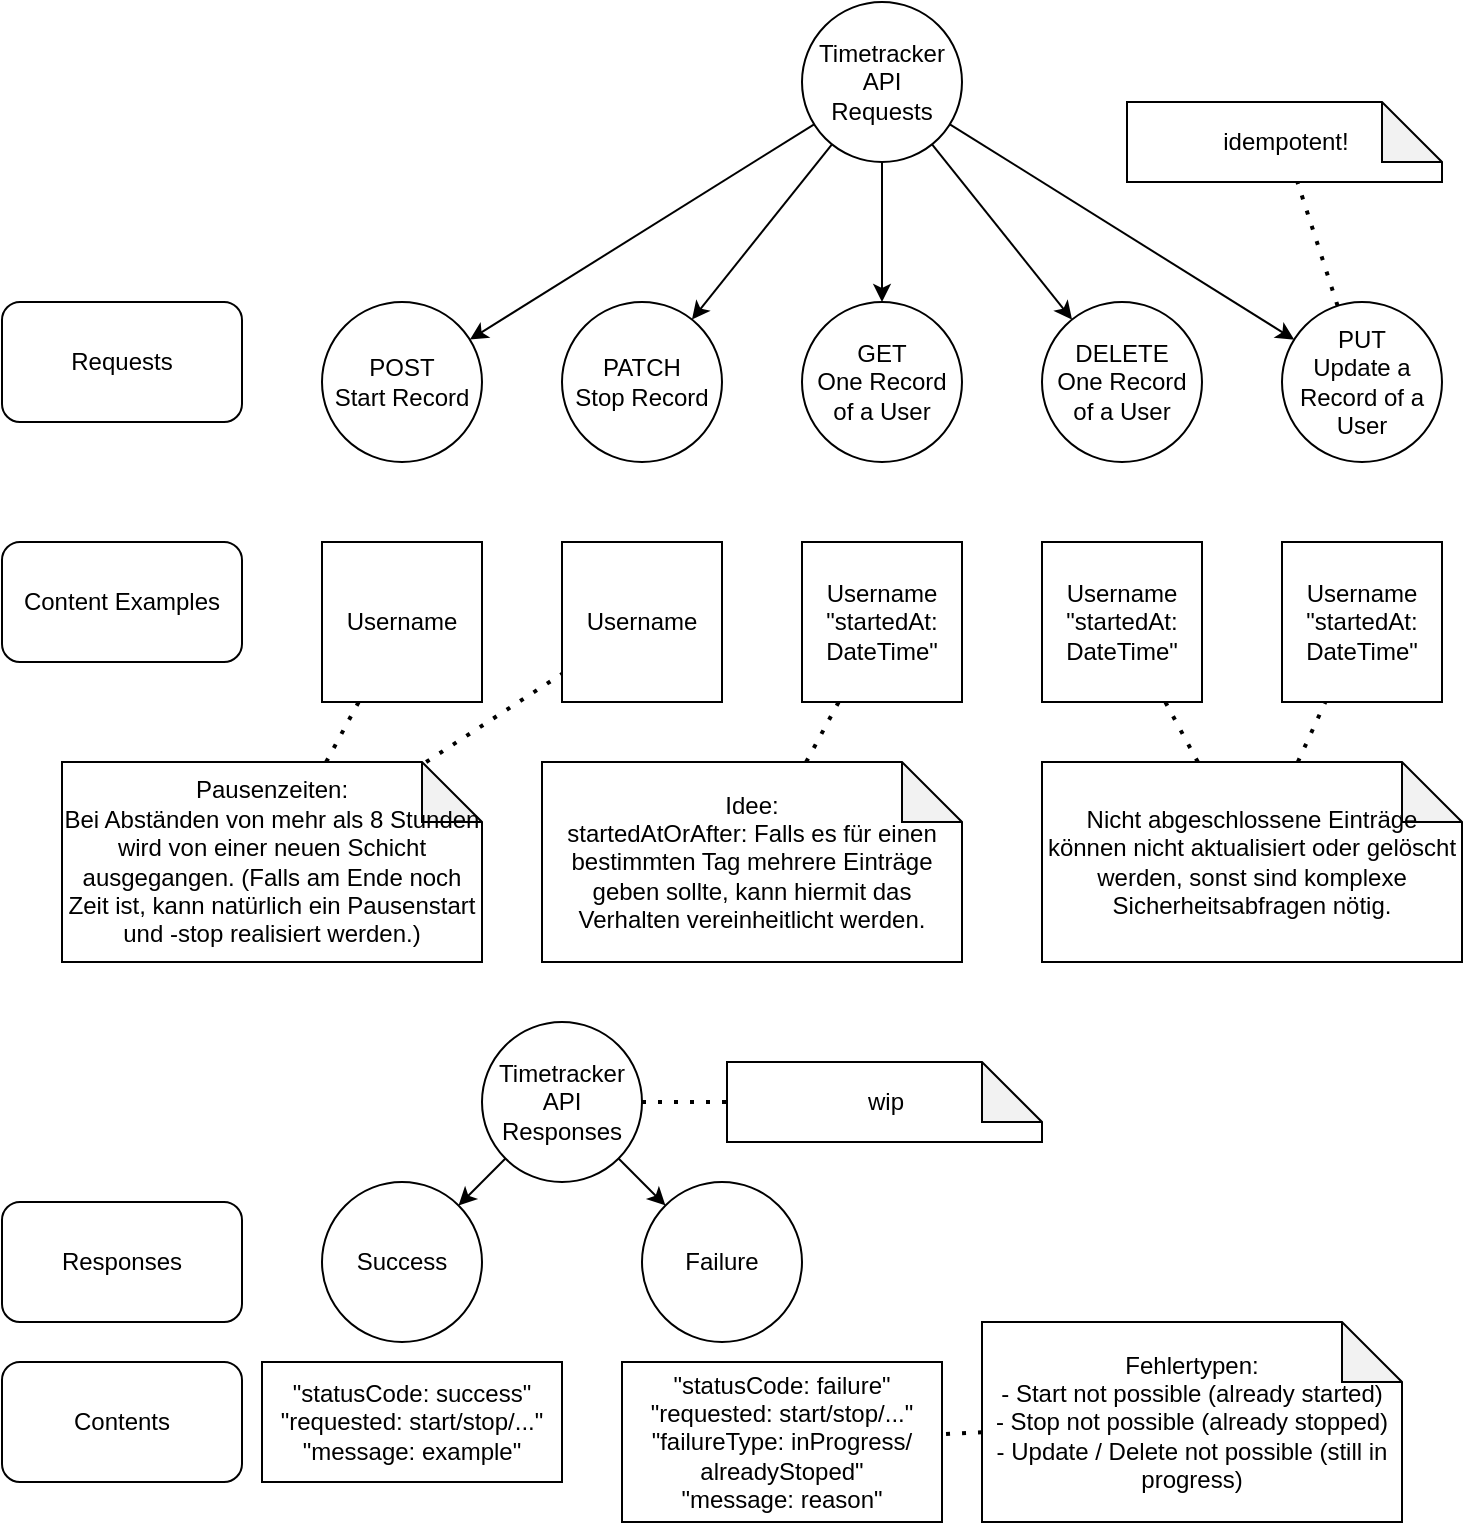 <mxfile version="26.0.16">
  <diagram name="Seite-1" id="1bQaxZ-msq_aHllpaf4p">
    <mxGraphModel dx="1927" dy="902" grid="1" gridSize="10" guides="1" tooltips="1" connect="1" arrows="1" fold="1" page="1" pageScale="1" pageWidth="827" pageHeight="1169" math="0" shadow="0">
      <root>
        <mxCell id="0" />
        <mxCell id="1" parent="0" />
        <mxCell id="TgnmB5LtPzSjb_zzNegX-1" value="Timetracker&lt;div&gt;API&lt;/div&gt;&lt;div&gt;Requests&lt;/div&gt;" style="ellipse;whiteSpace=wrap;html=1;aspect=fixed;" parent="1" vertex="1">
          <mxGeometry x="280" y="90" width="80" height="80" as="geometry" />
        </mxCell>
        <mxCell id="TgnmB5LtPzSjb_zzNegX-2" value="POST&lt;div&gt;Start Record&lt;/div&gt;" style="ellipse;whiteSpace=wrap;html=1;aspect=fixed;" parent="1" vertex="1">
          <mxGeometry x="40" y="240" width="80" height="80" as="geometry" />
        </mxCell>
        <mxCell id="TgnmB5LtPzSjb_zzNegX-3" value="PATCH&lt;div&gt;Stop Record&lt;/div&gt;" style="ellipse;whiteSpace=wrap;html=1;aspect=fixed;" parent="1" vertex="1">
          <mxGeometry x="160" y="240" width="80" height="80" as="geometry" />
        </mxCell>
        <mxCell id="TgnmB5LtPzSjb_zzNegX-4" value="GET&lt;div&gt;One Record of a User&lt;/div&gt;" style="ellipse;whiteSpace=wrap;html=1;aspect=fixed;" parent="1" vertex="1">
          <mxGeometry x="280" y="240" width="80" height="80" as="geometry" />
        </mxCell>
        <mxCell id="TgnmB5LtPzSjb_zzNegX-5" value="PUT&lt;div&gt;Update a Record of a User&lt;/div&gt;" style="ellipse;whiteSpace=wrap;html=1;aspect=fixed;" parent="1" vertex="1">
          <mxGeometry x="520" y="240" width="80" height="80" as="geometry" />
        </mxCell>
        <mxCell id="TgnmB5LtPzSjb_zzNegX-6" value="DELETE&lt;div&gt;One Record of a User&lt;/div&gt;" style="ellipse;whiteSpace=wrap;html=1;aspect=fixed;" parent="1" vertex="1">
          <mxGeometry x="400" y="240" width="80" height="80" as="geometry" />
        </mxCell>
        <mxCell id="TgnmB5LtPzSjb_zzNegX-7" value="&lt;div&gt;&lt;span style=&quot;background-color: transparent; color: light-dark(rgb(0, 0, 0), rgb(255, 255, 255));&quot;&gt;Username&lt;/span&gt;&lt;/div&gt;" style="rounded=0;whiteSpace=wrap;html=1;" parent="1" vertex="1">
          <mxGeometry x="40" y="360" width="80" height="80" as="geometry" />
        </mxCell>
        <mxCell id="TgnmB5LtPzSjb_zzNegX-9" value="&lt;div&gt;&lt;span style=&quot;background-color: transparent; color: light-dark(rgb(0, 0, 0), rgb(255, 255, 255));&quot;&gt;Username&lt;/span&gt;&lt;/div&gt;" style="rounded=0;whiteSpace=wrap;html=1;" parent="1" vertex="1">
          <mxGeometry x="160" y="360" width="80" height="80" as="geometry" />
        </mxCell>
        <mxCell id="TgnmB5LtPzSjb_zzNegX-10" value="&lt;div&gt;&lt;span style=&quot;background-color: transparent; color: light-dark(rgb(0, 0, 0), rgb(255, 255, 255));&quot;&gt;Username&lt;/span&gt;&lt;/div&gt;&lt;div&gt;&quot;startedAt:&lt;/div&gt;&lt;div&gt;DateTime&quot;&lt;/div&gt;" style="rounded=0;whiteSpace=wrap;html=1;" parent="1" vertex="1">
          <mxGeometry x="280" y="360" width="80" height="80" as="geometry" />
        </mxCell>
        <mxCell id="TgnmB5LtPzSjb_zzNegX-11" value="Idee:&lt;div&gt;startedAtOrAfter: Falls es für einen bestimmten Tag mehrere Einträge geben sollte, kann hiermit das Verhalten vereinheitlicht werden.&lt;/div&gt;" style="shape=note;whiteSpace=wrap;html=1;backgroundOutline=1;darkOpacity=0.05;" parent="1" vertex="1">
          <mxGeometry x="150" y="470" width="210" height="100" as="geometry" />
        </mxCell>
        <mxCell id="TgnmB5LtPzSjb_zzNegX-12" value="" style="endArrow=none;dashed=1;html=1;dashPattern=1 3;strokeWidth=2;rounded=0;" parent="1" source="TgnmB5LtPzSjb_zzNegX-36" target="TgnmB5LtPzSjb_zzNegX-7" edge="1">
          <mxGeometry width="50" height="50" relative="1" as="geometry">
            <mxPoint x="410" y="450" as="sourcePoint" />
            <mxPoint x="460" y="400" as="targetPoint" />
          </mxGeometry>
        </mxCell>
        <mxCell id="TgnmB5LtPzSjb_zzNegX-14" value="Requests" style="rounded=1;whiteSpace=wrap;html=1;" parent="1" vertex="1">
          <mxGeometry x="-120" y="240" width="120" height="60" as="geometry" />
        </mxCell>
        <mxCell id="TgnmB5LtPzSjb_zzNegX-15" value="Content Examples" style="rounded=1;whiteSpace=wrap;html=1;" parent="1" vertex="1">
          <mxGeometry x="-120" y="360" width="120" height="60" as="geometry" />
        </mxCell>
        <mxCell id="TgnmB5LtPzSjb_zzNegX-16" value="Responses" style="rounded=1;whiteSpace=wrap;html=1;" parent="1" vertex="1">
          <mxGeometry x="-120" y="690" width="120" height="60" as="geometry" />
        </mxCell>
        <mxCell id="TgnmB5LtPzSjb_zzNegX-17" value="Contents" style="rounded=1;whiteSpace=wrap;html=1;" parent="1" vertex="1">
          <mxGeometry x="-120" y="770" width="120" height="60" as="geometry" />
        </mxCell>
        <mxCell id="TgnmB5LtPzSjb_zzNegX-18" value="" style="endArrow=classic;html=1;rounded=0;" parent="1" source="TgnmB5LtPzSjb_zzNegX-1" target="TgnmB5LtPzSjb_zzNegX-2" edge="1">
          <mxGeometry width="50" height="50" relative="1" as="geometry">
            <mxPoint x="240" y="470" as="sourcePoint" />
            <mxPoint x="290" y="420" as="targetPoint" />
          </mxGeometry>
        </mxCell>
        <mxCell id="TgnmB5LtPzSjb_zzNegX-19" value="" style="endArrow=classic;html=1;rounded=0;" parent="1" source="TgnmB5LtPzSjb_zzNegX-1" target="TgnmB5LtPzSjb_zzNegX-3" edge="1">
          <mxGeometry width="50" height="50" relative="1" as="geometry">
            <mxPoint x="240" y="470" as="sourcePoint" />
            <mxPoint x="290" y="420" as="targetPoint" />
          </mxGeometry>
        </mxCell>
        <mxCell id="TgnmB5LtPzSjb_zzNegX-20" value="" style="endArrow=classic;html=1;rounded=0;" parent="1" source="TgnmB5LtPzSjb_zzNegX-1" target="TgnmB5LtPzSjb_zzNegX-4" edge="1">
          <mxGeometry width="50" height="50" relative="1" as="geometry">
            <mxPoint x="240" y="470" as="sourcePoint" />
            <mxPoint x="290" y="420" as="targetPoint" />
          </mxGeometry>
        </mxCell>
        <mxCell id="TgnmB5LtPzSjb_zzNegX-21" value="" style="endArrow=classic;html=1;rounded=0;" parent="1" source="TgnmB5LtPzSjb_zzNegX-1" target="TgnmB5LtPzSjb_zzNegX-5" edge="1">
          <mxGeometry width="50" height="50" relative="1" as="geometry">
            <mxPoint x="240" y="470" as="sourcePoint" />
            <mxPoint x="290" y="420" as="targetPoint" />
          </mxGeometry>
        </mxCell>
        <mxCell id="TgnmB5LtPzSjb_zzNegX-22" value="" style="endArrow=classic;html=1;rounded=0;" parent="1" source="TgnmB5LtPzSjb_zzNegX-1" target="TgnmB5LtPzSjb_zzNegX-6" edge="1">
          <mxGeometry width="50" height="50" relative="1" as="geometry">
            <mxPoint x="240" y="470" as="sourcePoint" />
            <mxPoint x="290" y="420" as="targetPoint" />
          </mxGeometry>
        </mxCell>
        <mxCell id="TgnmB5LtPzSjb_zzNegX-23" value="&lt;div&gt;&lt;span style=&quot;background-color: transparent; color: light-dark(rgb(0, 0, 0), rgb(255, 255, 255));&quot;&gt;Username&lt;/span&gt;&lt;/div&gt;&lt;div&gt;&quot;startedAt:&lt;/div&gt;&lt;div&gt;DateTime&quot;&lt;/div&gt;" style="rounded=0;whiteSpace=wrap;html=1;" parent="1" vertex="1">
          <mxGeometry x="520" y="360" width="80" height="80" as="geometry" />
        </mxCell>
        <mxCell id="TgnmB5LtPzSjb_zzNegX-24" value="&lt;div&gt;&lt;span style=&quot;background-color: transparent; color: light-dark(rgb(0, 0, 0), rgb(255, 255, 255));&quot;&gt;Username&lt;/span&gt;&lt;/div&gt;&lt;div&gt;&quot;startedAt:&lt;/div&gt;&lt;div&gt;DateTime&quot;&lt;/div&gt;" style="rounded=0;whiteSpace=wrap;html=1;" parent="1" vertex="1">
          <mxGeometry x="400" y="360" width="80" height="80" as="geometry" />
        </mxCell>
        <mxCell id="TgnmB5LtPzSjb_zzNegX-25" value="Nicht abgeschlossene Einträge können nicht aktualisiert oder gelöscht werden, sonst sind komplexe Sicherheitsabfragen nötig." style="shape=note;whiteSpace=wrap;html=1;backgroundOutline=1;darkOpacity=0.05;" parent="1" vertex="1">
          <mxGeometry x="400" y="470" width="210" height="100" as="geometry" />
        </mxCell>
        <mxCell id="TgnmB5LtPzSjb_zzNegX-26" value="" style="endArrow=none;dashed=1;html=1;dashPattern=1 3;strokeWidth=2;rounded=0;" parent="1" source="TgnmB5LtPzSjb_zzNegX-25" target="TgnmB5LtPzSjb_zzNegX-24" edge="1">
          <mxGeometry width="50" height="50" relative="1" as="geometry">
            <mxPoint x="660" y="450" as="sourcePoint" />
            <mxPoint x="548" y="440" as="targetPoint" />
          </mxGeometry>
        </mxCell>
        <mxCell id="TgnmB5LtPzSjb_zzNegX-27" value="" style="endArrow=none;dashed=1;html=1;dashPattern=1 3;strokeWidth=2;rounded=0;" parent="1" source="TgnmB5LtPzSjb_zzNegX-25" target="TgnmB5LtPzSjb_zzNegX-23" edge="1">
          <mxGeometry width="50" height="50" relative="1" as="geometry">
            <mxPoint x="542" y="480" as="sourcePoint" />
            <mxPoint x="558" y="450" as="targetPoint" />
          </mxGeometry>
        </mxCell>
        <mxCell id="TgnmB5LtPzSjb_zzNegX-28" value="Success" style="ellipse;whiteSpace=wrap;html=1;aspect=fixed;" parent="1" vertex="1">
          <mxGeometry x="40" y="680" width="80" height="80" as="geometry" />
        </mxCell>
        <mxCell id="TgnmB5LtPzSjb_zzNegX-29" value="Timetracker&lt;div&gt;API&lt;/div&gt;&lt;div&gt;Responses&lt;/div&gt;" style="ellipse;whiteSpace=wrap;html=1;aspect=fixed;" parent="1" vertex="1">
          <mxGeometry x="120" y="600" width="80" height="80" as="geometry" />
        </mxCell>
        <mxCell id="TgnmB5LtPzSjb_zzNegX-30" value="&quot;statusCode:&amp;nbsp;&lt;span style=&quot;background-color: transparent; color: light-dark(rgb(0, 0, 0), rgb(255, 255, 255));&quot;&gt;success&quot;&lt;/span&gt;&lt;div&gt;&lt;div&gt;&lt;div&gt;&lt;/div&gt;&lt;/div&gt;&lt;/div&gt;&lt;div&gt;&lt;div&gt;&lt;span style=&quot;background-color: transparent; color: light-dark(rgb(0, 0, 0), rgb(255, 255, 255));&quot;&gt;&quot;requested:&amp;nbsp;&lt;/span&gt;&lt;span style=&quot;background-color: transparent; color: light-dark(rgb(0, 0, 0), rgb(255, 255, 255));&quot;&gt;start/stop/...&quot;&lt;/span&gt;&lt;/div&gt;&lt;/div&gt;&lt;div&gt;&lt;span style=&quot;background-color: transparent; color: light-dark(rgb(0, 0, 0), rgb(255, 255, 255));&quot;&gt;&quot;message:&amp;nbsp;&lt;/span&gt;&lt;span style=&quot;background-color: transparent; color: light-dark(rgb(0, 0, 0), rgb(255, 255, 255));&quot;&gt;example&quot;&lt;/span&gt;&lt;/div&gt;" style="rounded=0;whiteSpace=wrap;html=1;" parent="1" vertex="1">
          <mxGeometry x="10" y="770" width="150" height="60" as="geometry" />
        </mxCell>
        <mxCell id="TgnmB5LtPzSjb_zzNegX-31" value="Failure" style="ellipse;whiteSpace=wrap;html=1;aspect=fixed;" parent="1" vertex="1">
          <mxGeometry x="200" y="680" width="80" height="80" as="geometry" />
        </mxCell>
        <mxCell id="TgnmB5LtPzSjb_zzNegX-33" value="&quot;statusCode:&amp;nbsp;&lt;span style=&quot;background-color: transparent; color: light-dark(rgb(0, 0, 0), rgb(255, 255, 255));&quot;&gt;failure&quot;&lt;/span&gt;&lt;div&gt;&lt;div&gt;&lt;div&gt;&lt;/div&gt;&lt;/div&gt;&lt;/div&gt;&lt;div&gt;&lt;div&gt;&lt;span style=&quot;background-color: transparent; color: light-dark(rgb(0, 0, 0), rgb(255, 255, 255));&quot;&gt;&quot;requested:&amp;nbsp;&lt;/span&gt;&lt;span style=&quot;background-color: transparent; color: light-dark(rgb(0, 0, 0), rgb(255, 255, 255));&quot;&gt;start/stop/...&quot;&lt;/span&gt;&lt;/div&gt;&lt;/div&gt;&lt;div&gt;&quot;failureType:&amp;nbsp;&lt;span style=&quot;background-color: transparent; color: light-dark(rgb(0, 0, 0), rgb(255, 255, 255));&quot;&gt;inProgress/&lt;/span&gt;&lt;div&gt;&lt;span style=&quot;background-color: transparent; color: light-dark(rgb(0, 0, 0), rgb(255, 255, 255));&quot;&gt;alreadyStoped&quot;&lt;/span&gt;&lt;/div&gt;&lt;/div&gt;&lt;div&gt;&lt;span style=&quot;background-color: transparent; color: light-dark(rgb(0, 0, 0), rgb(255, 255, 255));&quot;&gt;&quot;message:&amp;nbsp;&lt;/span&gt;&lt;span style=&quot;background-color: transparent; color: light-dark(rgb(0, 0, 0), rgb(255, 255, 255));&quot;&gt;reason&quot;&lt;/span&gt;&lt;/div&gt;" style="rounded=0;whiteSpace=wrap;html=1;" parent="1" vertex="1">
          <mxGeometry x="190" y="770" width="160" height="80" as="geometry" />
        </mxCell>
        <mxCell id="TgnmB5LtPzSjb_zzNegX-34" value="" style="endArrow=classic;html=1;rounded=0;" parent="1" source="TgnmB5LtPzSjb_zzNegX-29" target="TgnmB5LtPzSjb_zzNegX-28" edge="1">
          <mxGeometry width="50" height="50" relative="1" as="geometry">
            <mxPoint x="101" y="171" as="sourcePoint" />
            <mxPoint x="31" y="259" as="targetPoint" />
          </mxGeometry>
        </mxCell>
        <mxCell id="TgnmB5LtPzSjb_zzNegX-35" value="" style="endArrow=classic;html=1;rounded=0;" parent="1" source="TgnmB5LtPzSjb_zzNegX-29" target="TgnmB5LtPzSjb_zzNegX-31" edge="1">
          <mxGeometry width="50" height="50" relative="1" as="geometry">
            <mxPoint x="101" y="171" as="sourcePoint" />
            <mxPoint x="31" y="259" as="targetPoint" />
          </mxGeometry>
        </mxCell>
        <mxCell id="TgnmB5LtPzSjb_zzNegX-36" value="Pausenzeiten:&lt;div&gt;Bei Abständen von mehr als 8 Stunden wird von einer neuen Schicht ausgegangen. (Falls am Ende noch Zeit ist, kann natürlich ein Pausenstart und -stop realisiert werden.)&lt;/div&gt;" style="shape=note;whiteSpace=wrap;html=1;backgroundOutline=1;darkOpacity=0.05;" parent="1" vertex="1">
          <mxGeometry x="-90" y="470" width="210" height="100" as="geometry" />
        </mxCell>
        <mxCell id="TgnmB5LtPzSjb_zzNegX-37" value="" style="endArrow=none;dashed=1;html=1;dashPattern=1 3;strokeWidth=2;rounded=0;" parent="1" source="TgnmB5LtPzSjb_zzNegX-36" target="TgnmB5LtPzSjb_zzNegX-9" edge="1">
          <mxGeometry width="50" height="50" relative="1" as="geometry">
            <mxPoint x="410" y="450" as="sourcePoint" />
            <mxPoint x="460" y="400" as="targetPoint" />
          </mxGeometry>
        </mxCell>
        <mxCell id="TgnmB5LtPzSjb_zzNegX-39" value="" style="endArrow=none;dashed=1;html=1;dashPattern=1 3;strokeWidth=2;rounded=0;" parent="1" source="TgnmB5LtPzSjb_zzNegX-11" target="TgnmB5LtPzSjb_zzNegX-10" edge="1">
          <mxGeometry width="50" height="50" relative="1" as="geometry">
            <mxPoint x="488" y="480" as="sourcePoint" />
            <mxPoint x="472" y="450" as="targetPoint" />
          </mxGeometry>
        </mxCell>
        <mxCell id="TgnmB5LtPzSjb_zzNegX-40" value="Fehlertypen:&lt;div&gt;-&amp;nbsp;&lt;span style=&quot;background-color: transparent; color: light-dark(rgb(0, 0, 0), rgb(255, 255, 255));&quot;&gt;Start not possible (already started)&lt;/span&gt;&lt;/div&gt;&lt;div&gt;- Stop not possible (already stopped)&lt;/div&gt;&lt;div&gt;- Update / Delete not possible (still in progress)&lt;/div&gt;" style="shape=note;whiteSpace=wrap;html=1;backgroundOutline=1;darkOpacity=0.05;" parent="1" vertex="1">
          <mxGeometry x="370" y="750" width="210" height="100" as="geometry" />
        </mxCell>
        <mxCell id="TgnmB5LtPzSjb_zzNegX-41" value="" style="endArrow=none;dashed=1;html=1;dashPattern=1 3;strokeWidth=2;rounded=0;" parent="1" source="TgnmB5LtPzSjb_zzNegX-40" target="TgnmB5LtPzSjb_zzNegX-33" edge="1">
          <mxGeometry width="50" height="50" relative="1" as="geometry">
            <mxPoint x="628" y="780" as="sourcePoint" />
            <mxPoint x="438" y="740" as="targetPoint" />
          </mxGeometry>
        </mxCell>
        <mxCell id="LdQacFeOFLAJVZjZG0GA-1" value="idempotent!" style="shape=note;whiteSpace=wrap;html=1;backgroundOutline=1;darkOpacity=0.05;" parent="1" vertex="1">
          <mxGeometry x="442.5" y="140" width="157.5" height="40" as="geometry" />
        </mxCell>
        <mxCell id="LdQacFeOFLAJVZjZG0GA-2" value="" style="endArrow=none;dashed=1;html=1;dashPattern=1 3;strokeWidth=2;rounded=0;" parent="1" source="TgnmB5LtPzSjb_zzNegX-5" target="LdQacFeOFLAJVZjZG0GA-1" edge="1">
          <mxGeometry width="50" height="50" relative="1" as="geometry">
            <mxPoint x="102" y="480" as="sourcePoint" />
            <mxPoint x="170" y="436" as="targetPoint" />
          </mxGeometry>
        </mxCell>
        <mxCell id="LdQacFeOFLAJVZjZG0GA-3" value="wip" style="shape=note;whiteSpace=wrap;html=1;backgroundOutline=1;darkOpacity=0.05;" parent="1" vertex="1">
          <mxGeometry x="242.5" y="620" width="157.5" height="40" as="geometry" />
        </mxCell>
        <mxCell id="LdQacFeOFLAJVZjZG0GA-4" value="" style="endArrow=none;dashed=1;html=1;dashPattern=1 3;strokeWidth=2;rounded=0;" parent="1" source="TgnmB5LtPzSjb_zzNegX-29" target="LdQacFeOFLAJVZjZG0GA-3" edge="1">
          <mxGeometry width="50" height="50" relative="1" as="geometry">
            <mxPoint x="335.5" y="712" as="sourcePoint" />
            <mxPoint x="-42.5" y="906" as="targetPoint" />
          </mxGeometry>
        </mxCell>
      </root>
    </mxGraphModel>
  </diagram>
</mxfile>
